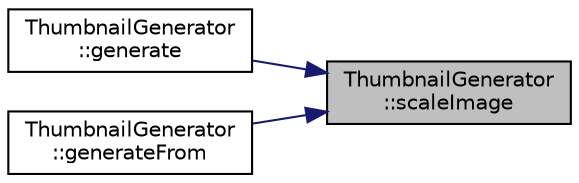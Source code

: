 digraph "ThumbnailGenerator::scaleImage"
{
 // LATEX_PDF_SIZE
  edge [fontname="Helvetica",fontsize="10",labelfontname="Helvetica",labelfontsize="10"];
  node [fontname="Helvetica",fontsize="10",shape=record];
  rankdir="RL";
  Node1 [label="ThumbnailGenerator\l::scaleImage",height=0.2,width=0.4,color="black", fillcolor="grey75", style="filled", fontcolor="black",tooltip=" "];
  Node1 -> Node2 [dir="back",color="midnightblue",fontsize="10",style="solid",fontname="Helvetica"];
  Node2 [label="ThumbnailGenerator\l::generate",height=0.2,width=0.4,color="black", fillcolor="white", style="filled",URL="$class_thumbnail_generator.html#a68ab4be0483963dd100ef7b74b02f857",tooltip=" "];
  Node1 -> Node3 [dir="back",color="midnightblue",fontsize="10",style="solid",fontname="Helvetica"];
  Node3 [label="ThumbnailGenerator\l::generateFrom",height=0.2,width=0.4,color="black", fillcolor="white", style="filled",URL="$class_thumbnail_generator.html#a4a0efa68c4b50af06a7db26478747686",tooltip=" "];
}
